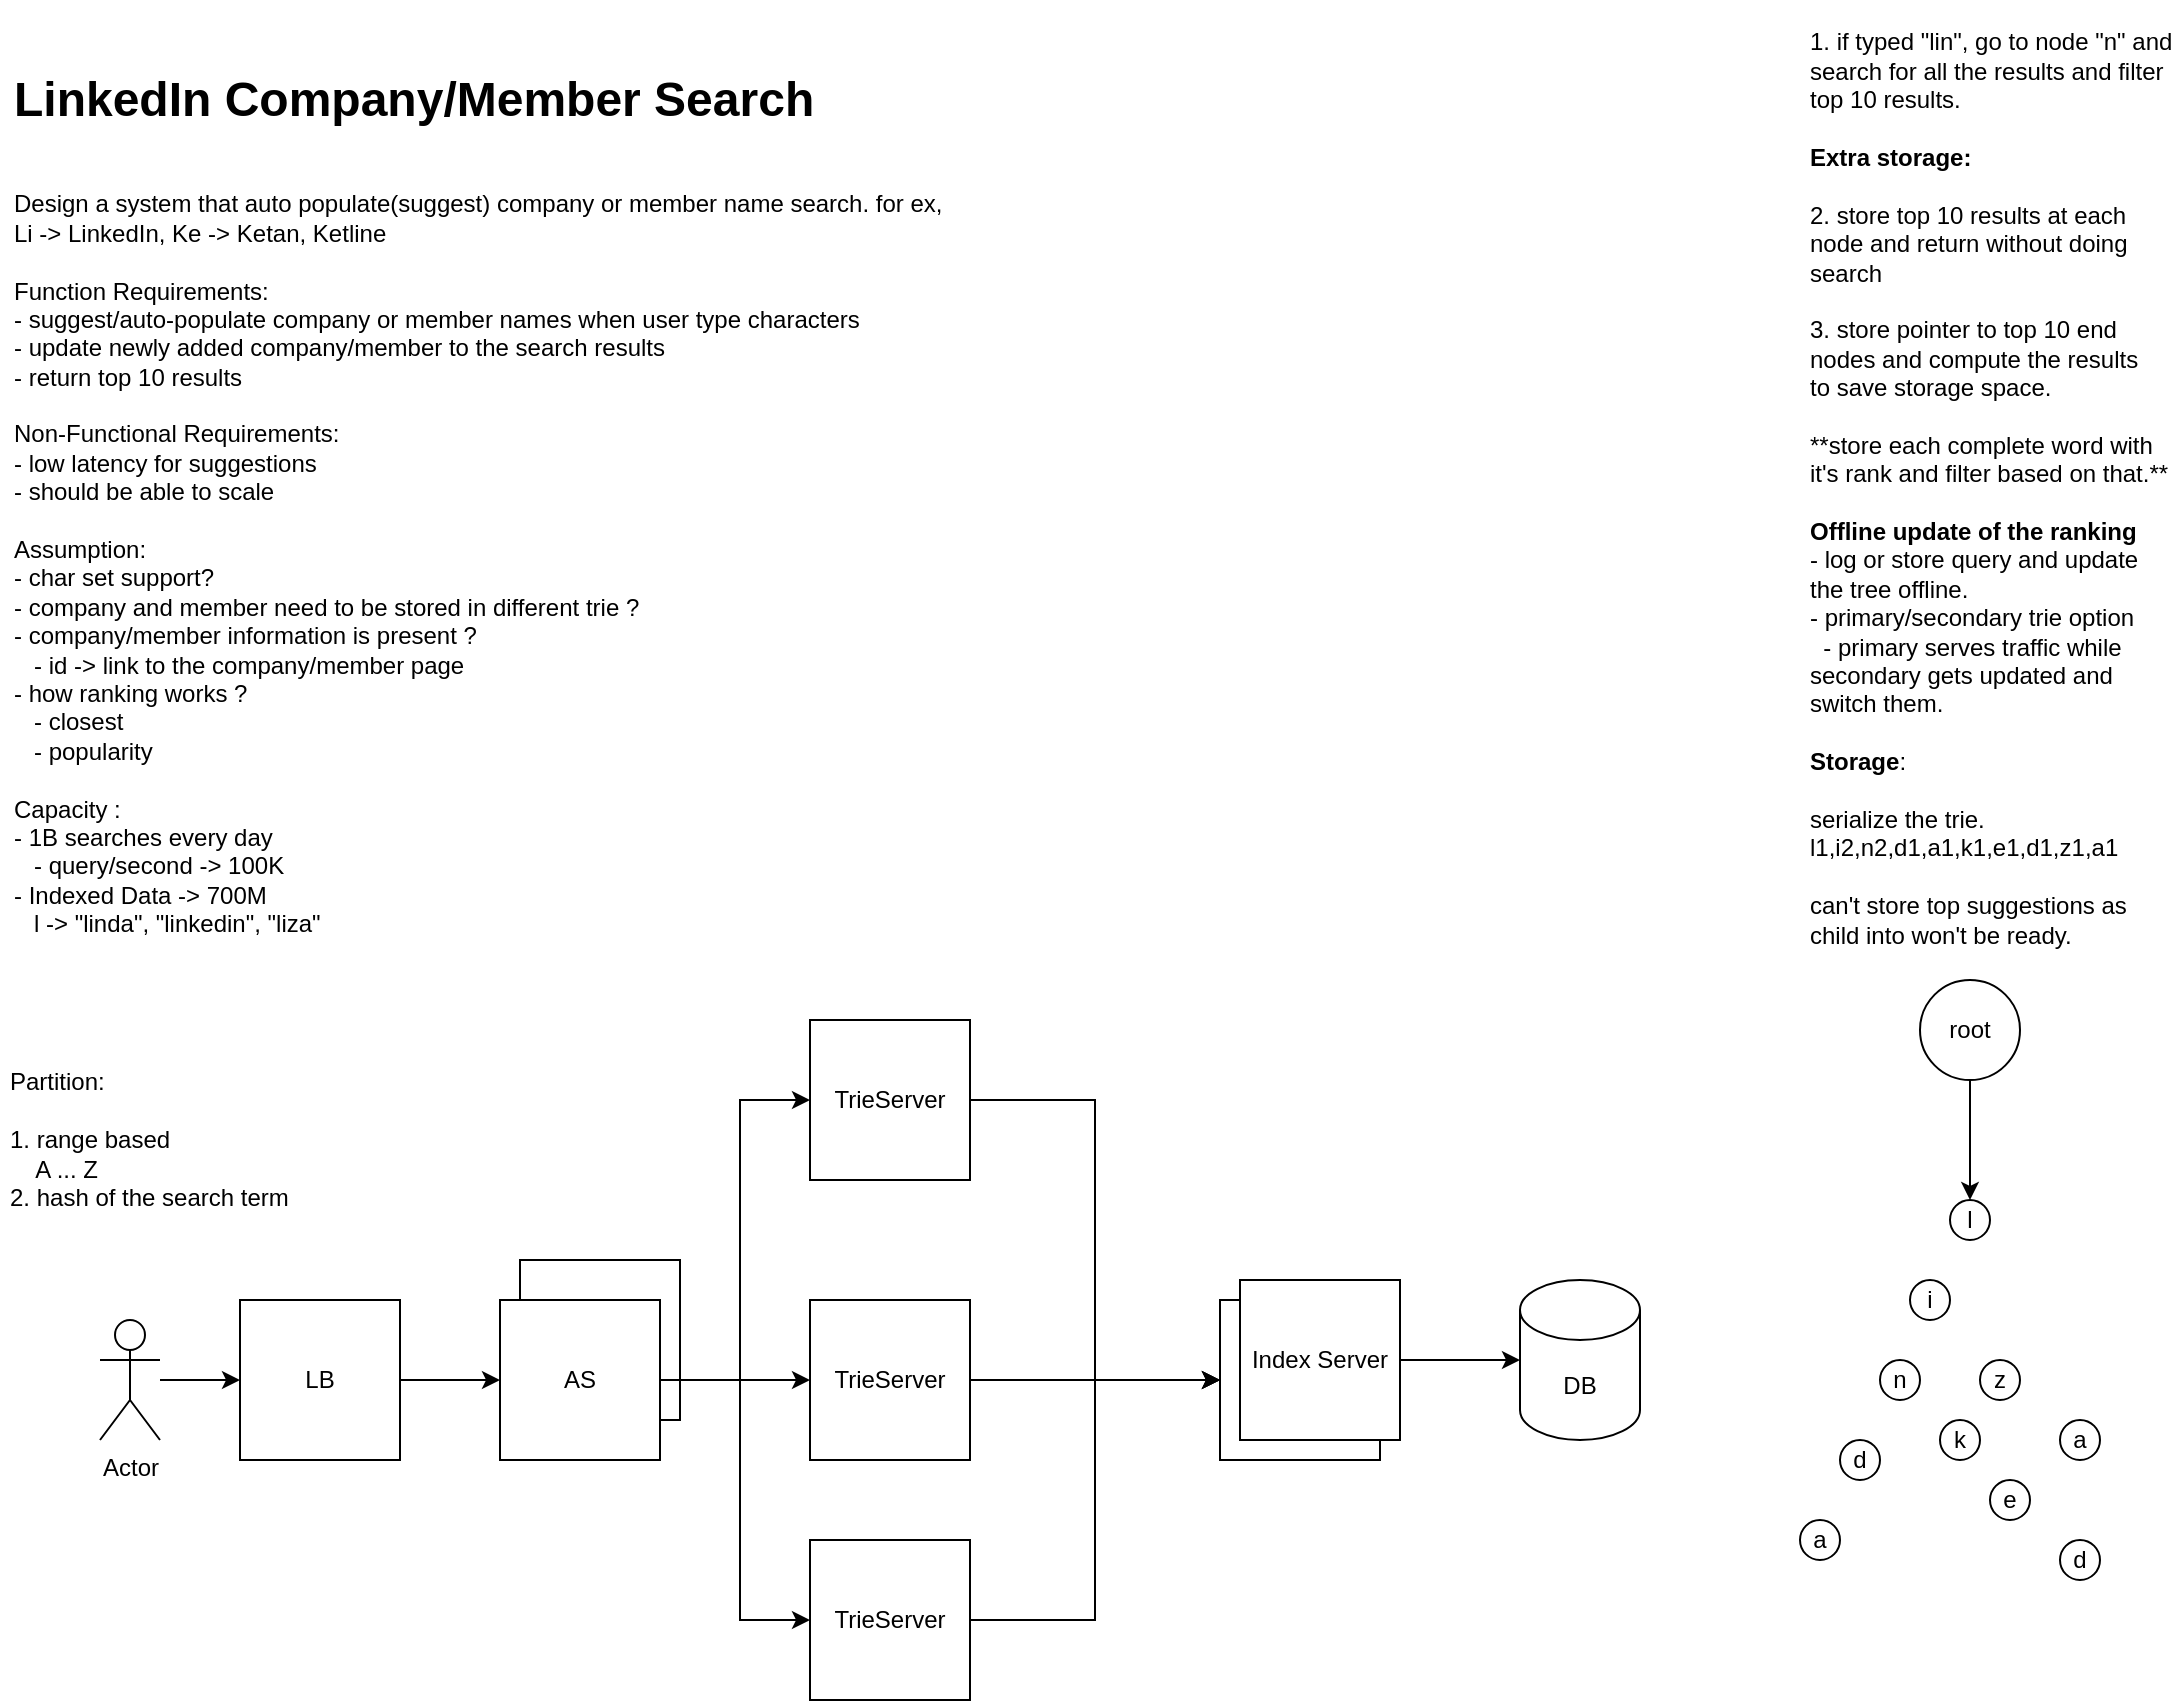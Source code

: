 <mxfile version="14.6.13" type="device"><diagram id="lamOhVAsKS23vPXaDpXY" name="Page-1"><mxGraphModel dx="586" dy="830" grid="1" gridSize="10" guides="1" tooltips="1" connect="1" arrows="1" fold="1" page="1" pageScale="1" pageWidth="850" pageHeight="1100" math="0" shadow="0"><root><mxCell id="0"/><mxCell id="1" parent="0"/><mxCell id="eKinDkblUfyb56V0yHE--38" value="AS" style="whiteSpace=wrap;html=1;aspect=fixed;" parent="1" vertex="1"><mxGeometry x="280" y="650" width="80" height="80" as="geometry"/></mxCell><mxCell id="eKinDkblUfyb56V0yHE--1" value="&lt;h1&gt;LinkedIn Company/Member Search&lt;/h1&gt;&lt;div&gt;&lt;br&gt;&lt;/div&gt;&lt;div&gt;Design a system that auto populate(suggest) company or member name search. for ex, Li -&amp;gt; LinkedIn, Ke -&amp;gt; Ketan, Ketline&lt;/div&gt;&lt;div&gt;&lt;br&gt;&lt;/div&gt;&lt;div&gt;Function Requirements:&lt;/div&gt;&lt;div&gt;- suggest/auto-populate company or member names when user type characters&lt;/div&gt;&lt;div&gt;- update newly added company/member to the search results&lt;/div&gt;&lt;div&gt;- return top 10 results&lt;/div&gt;&lt;div&gt;&amp;nbsp;&lt;/div&gt;&lt;div&gt;Non-Functional Requirements:&lt;/div&gt;&lt;div&gt;- low latency for suggestions&lt;/div&gt;&lt;div&gt;- should be able to scale&amp;nbsp;&lt;/div&gt;&lt;div&gt;&lt;br&gt;&lt;/div&gt;&lt;div&gt;Assumption:&lt;/div&gt;&lt;div&gt;- char set support?&lt;/div&gt;&lt;div&gt;- company and member need to be stored in different trie ?&lt;/div&gt;&lt;div&gt;- company/member information is present ?&lt;/div&gt;&lt;div&gt;&amp;nbsp; &amp;nbsp;- id -&amp;gt; link to the company/member page&lt;/div&gt;&lt;div&gt;- how ranking works ?&lt;/div&gt;&lt;div&gt;&amp;nbsp; &amp;nbsp;- closest&lt;/div&gt;&lt;div&gt;&amp;nbsp; &amp;nbsp;- popularity&lt;span&gt;&amp;nbsp;&lt;/span&gt;&lt;/div&gt;&lt;div&gt;&lt;br&gt;&lt;/div&gt;&lt;div&gt;Capacity :&lt;/div&gt;&lt;div&gt;- 1B searches every day&amp;nbsp;&lt;/div&gt;&lt;div&gt;&amp;nbsp; &amp;nbsp;- query/second -&amp;gt; 100K&amp;nbsp;&amp;nbsp;&lt;/div&gt;&lt;div&gt;- Indexed Data -&amp;gt; 700M&lt;/div&gt;&lt;div&gt;&amp;nbsp; &amp;nbsp;l -&amp;gt; &quot;linda&quot;, &quot;linkedin&quot;, &quot;liza&quot;&lt;/div&gt;&lt;div&gt;&amp;nbsp; &amp;nbsp;lin&amp;nbsp; -&amp;gt; &quot;linda&quot;, &quot;linkedin&quot;&lt;/div&gt;&lt;div&gt;&lt;br&gt;&lt;/div&gt;" style="text;html=1;strokeColor=none;fillColor=none;spacing=5;spacingTop=-20;whiteSpace=wrap;overflow=hidden;rounded=0;" parent="1" vertex="1"><mxGeometry x="22" y="50" width="480" height="440" as="geometry"/></mxCell><mxCell id="eKinDkblUfyb56V0yHE--4" style="edgeStyle=orthogonalEdgeStyle;rounded=0;orthogonalLoop=1;jettySize=auto;html=1;entryX=0.5;entryY=0;entryDx=0;entryDy=0;" parent="1" source="eKinDkblUfyb56V0yHE--2" target="eKinDkblUfyb56V0yHE--3" edge="1"><mxGeometry relative="1" as="geometry"/></mxCell><mxCell id="eKinDkblUfyb56V0yHE--2" value="root" style="ellipse;whiteSpace=wrap;html=1;aspect=fixed;" parent="1" vertex="1"><mxGeometry x="980" y="510" width="50" height="50" as="geometry"/></mxCell><mxCell id="eKinDkblUfyb56V0yHE--3" value="l" style="ellipse;whiteSpace=wrap;html=1;aspect=fixed;" parent="1" vertex="1"><mxGeometry x="995" y="620" width="20" height="20" as="geometry"/></mxCell><mxCell id="eKinDkblUfyb56V0yHE--6" value="i" style="ellipse;whiteSpace=wrap;html=1;aspect=fixed;" parent="1" vertex="1"><mxGeometry x="975" y="660" width="20" height="20" as="geometry"/></mxCell><mxCell id="eKinDkblUfyb56V0yHE--16" value="n" style="ellipse;whiteSpace=wrap;html=1;aspect=fixed;" parent="1" vertex="1"><mxGeometry x="960" y="700" width="20" height="20" as="geometry"/></mxCell><mxCell id="eKinDkblUfyb56V0yHE--17" value="k" style="ellipse;whiteSpace=wrap;html=1;aspect=fixed;" parent="1" vertex="1"><mxGeometry x="990" y="730" width="20" height="20" as="geometry"/></mxCell><mxCell id="eKinDkblUfyb56V0yHE--18" value="e" style="ellipse;whiteSpace=wrap;html=1;aspect=fixed;" parent="1" vertex="1"><mxGeometry x="1015" y="760" width="20" height="20" as="geometry"/></mxCell><mxCell id="eKinDkblUfyb56V0yHE--19" value="d" style="ellipse;whiteSpace=wrap;html=1;aspect=fixed;" parent="1" vertex="1"><mxGeometry x="1050" y="790" width="20" height="20" as="geometry"/></mxCell><mxCell id="eKinDkblUfyb56V0yHE--24" value="d" style="ellipse;whiteSpace=wrap;html=1;aspect=fixed;" parent="1" vertex="1"><mxGeometry x="940" y="740" width="20" height="20" as="geometry"/></mxCell><mxCell id="eKinDkblUfyb56V0yHE--25" value="a" style="ellipse;whiteSpace=wrap;html=1;aspect=fixed;" parent="1" vertex="1"><mxGeometry x="920" y="780" width="20" height="20" as="geometry"/></mxCell><mxCell id="eKinDkblUfyb56V0yHE--27" value="&lt;br&gt;1. if typed &quot;lin&quot;, go to node &quot;n&quot; and search for all the results and filter top 10 results.&lt;br&gt;&lt;br&gt;&lt;b&gt;Extra storage:&amp;nbsp;&lt;/b&gt;&lt;br&gt;&lt;br&gt;2. store top 10 results at each node and return without doing search&lt;br&gt;&lt;br&gt;3. store pointer to top 10 end nodes and compute the results&amp;nbsp;&lt;br&gt;to save storage space.&lt;br&gt;&lt;br&gt;**store each complete word with it's rank and filter based on that.**&lt;br&gt;&lt;br&gt;&lt;b&gt;Offline update of the ranking&lt;/b&gt;&lt;br&gt;- log or store query and update the tree offline.&lt;br&gt;- primary/secondary trie option&lt;br&gt;&amp;nbsp; - primary serves traffic while secondary gets updated and switch them.&lt;br&gt;&lt;br&gt;&lt;b&gt;Storage&lt;/b&gt;:&lt;br&gt;&lt;br&gt;serialize the trie.&lt;br&gt;l1,i2,n2,d1,a1,k1,e1,d1,z1,a1&lt;br&gt;&lt;br&gt;can't store top suggestions as child into won't be ready.&lt;br&gt;&lt;br&gt;&amp;nbsp;&lt;br&gt;&lt;br&gt;&amp;nbsp;" style="text;html=1;strokeColor=none;fillColor=none;spacing=5;spacingTop=-20;whiteSpace=wrap;overflow=hidden;rounded=0;" parent="1" vertex="1"><mxGeometry x="920" y="30" width="190" height="500" as="geometry"/></mxCell><mxCell id="eKinDkblUfyb56V0yHE--28" value="z" style="ellipse;whiteSpace=wrap;html=1;aspect=fixed;" parent="1" vertex="1"><mxGeometry x="1010" y="700" width="20" height="20" as="geometry"/></mxCell><mxCell id="eKinDkblUfyb56V0yHE--29" value="a" style="ellipse;whiteSpace=wrap;html=1;aspect=fixed;" parent="1" vertex="1"><mxGeometry x="1050" y="730" width="20" height="20" as="geometry"/></mxCell><mxCell id="eKinDkblUfyb56V0yHE--31" value="&lt;br&gt;Partition:&lt;br&gt;&lt;br&gt;1. range based&amp;nbsp;&lt;br&gt;&amp;nbsp; &amp;nbsp; A ... Z&amp;nbsp;&lt;br&gt;2. hash of the search term&lt;br&gt;" style="text;html=1;strokeColor=none;fillColor=none;spacing=5;spacingTop=-20;whiteSpace=wrap;overflow=hidden;rounded=0;" parent="1" vertex="1"><mxGeometry x="20" y="550" width="190" height="90" as="geometry"/></mxCell><mxCell id="eKinDkblUfyb56V0yHE--34" style="edgeStyle=orthogonalEdgeStyle;rounded=0;orthogonalLoop=1;jettySize=auto;html=1;" parent="1" source="eKinDkblUfyb56V0yHE--32" target="eKinDkblUfyb56V0yHE--33" edge="1"><mxGeometry relative="1" as="geometry"/></mxCell><mxCell id="eKinDkblUfyb56V0yHE--32" value="Actor" style="shape=umlActor;verticalLabelPosition=bottom;verticalAlign=top;html=1;outlineConnect=0;" parent="1" vertex="1"><mxGeometry x="70" y="680" width="30" height="60" as="geometry"/></mxCell><mxCell id="eKinDkblUfyb56V0yHE--37" style="edgeStyle=orthogonalEdgeStyle;rounded=0;orthogonalLoop=1;jettySize=auto;html=1;entryX=0;entryY=0.5;entryDx=0;entryDy=0;" parent="1" source="eKinDkblUfyb56V0yHE--33" target="eKinDkblUfyb56V0yHE--35" edge="1"><mxGeometry relative="1" as="geometry"/></mxCell><mxCell id="eKinDkblUfyb56V0yHE--33" value="LB" style="whiteSpace=wrap;html=1;aspect=fixed;" parent="1" vertex="1"><mxGeometry x="140" y="670" width="80" height="80" as="geometry"/></mxCell><mxCell id="eKinDkblUfyb56V0yHE--42" style="edgeStyle=orthogonalEdgeStyle;rounded=0;orthogonalLoop=1;jettySize=auto;html=1;entryX=0;entryY=0.5;entryDx=0;entryDy=0;" parent="1" source="eKinDkblUfyb56V0yHE--35" target="eKinDkblUfyb56V0yHE--39" edge="1"><mxGeometry relative="1" as="geometry"><Array as="points"><mxPoint x="390" y="710"/><mxPoint x="390" y="570"/></Array></mxGeometry></mxCell><mxCell id="eKinDkblUfyb56V0yHE--43" style="edgeStyle=orthogonalEdgeStyle;rounded=0;orthogonalLoop=1;jettySize=auto;html=1;entryX=0;entryY=0.5;entryDx=0;entryDy=0;" parent="1" source="eKinDkblUfyb56V0yHE--35" target="eKinDkblUfyb56V0yHE--40" edge="1"><mxGeometry relative="1" as="geometry"><Array as="points"><mxPoint x="390" y="710"/><mxPoint x="390" y="830"/></Array></mxGeometry></mxCell><mxCell id="eKinDkblUfyb56V0yHE--45" style="edgeStyle=orthogonalEdgeStyle;rounded=0;orthogonalLoop=1;jettySize=auto;html=1;entryX=0;entryY=0.5;entryDx=0;entryDy=0;" parent="1" source="eKinDkblUfyb56V0yHE--35" target="eKinDkblUfyb56V0yHE--41" edge="1"><mxGeometry relative="1" as="geometry"/></mxCell><mxCell id="eKinDkblUfyb56V0yHE--35" value="AS" style="whiteSpace=wrap;html=1;aspect=fixed;" parent="1" vertex="1"><mxGeometry x="270" y="670" width="80" height="80" as="geometry"/></mxCell><mxCell id="eKinDkblUfyb56V0yHE--50" style="edgeStyle=orthogonalEdgeStyle;rounded=0;orthogonalLoop=1;jettySize=auto;html=1;entryX=0;entryY=0.5;entryDx=0;entryDy=0;" parent="1" source="eKinDkblUfyb56V0yHE--39" target="eKinDkblUfyb56V0yHE--46" edge="1"><mxGeometry relative="1" as="geometry"/></mxCell><mxCell id="eKinDkblUfyb56V0yHE--39" value="TrieServer" style="whiteSpace=wrap;html=1;aspect=fixed;" parent="1" vertex="1"><mxGeometry x="425" y="530" width="80" height="80" as="geometry"/></mxCell><mxCell id="eKinDkblUfyb56V0yHE--51" style="edgeStyle=orthogonalEdgeStyle;rounded=0;orthogonalLoop=1;jettySize=auto;html=1;entryX=0;entryY=0.5;entryDx=0;entryDy=0;" parent="1" source="eKinDkblUfyb56V0yHE--40" target="eKinDkblUfyb56V0yHE--46" edge="1"><mxGeometry relative="1" as="geometry"/></mxCell><mxCell id="eKinDkblUfyb56V0yHE--40" value="TrieServer" style="whiteSpace=wrap;html=1;aspect=fixed;" parent="1" vertex="1"><mxGeometry x="425" y="790" width="80" height="80" as="geometry"/></mxCell><mxCell id="eKinDkblUfyb56V0yHE--52" style="edgeStyle=orthogonalEdgeStyle;rounded=0;orthogonalLoop=1;jettySize=auto;html=1;entryX=0;entryY=0.5;entryDx=0;entryDy=0;" parent="1" source="eKinDkblUfyb56V0yHE--41" target="eKinDkblUfyb56V0yHE--46" edge="1"><mxGeometry relative="1" as="geometry"/></mxCell><mxCell id="eKinDkblUfyb56V0yHE--41" value="TrieServer" style="whiteSpace=wrap;html=1;aspect=fixed;" parent="1" vertex="1"><mxGeometry x="425" y="670" width="80" height="80" as="geometry"/></mxCell><mxCell id="eKinDkblUfyb56V0yHE--46" value="TrieServer" style="whiteSpace=wrap;html=1;aspect=fixed;" parent="1" vertex="1"><mxGeometry x="630" y="670" width="80" height="80" as="geometry"/></mxCell><mxCell id="eKinDkblUfyb56V0yHE--55" style="edgeStyle=orthogonalEdgeStyle;rounded=0;orthogonalLoop=1;jettySize=auto;html=1;entryX=0;entryY=0.5;entryDx=0;entryDy=0;entryPerimeter=0;" parent="1" source="eKinDkblUfyb56V0yHE--47" target="eKinDkblUfyb56V0yHE--54" edge="1"><mxGeometry relative="1" as="geometry"/></mxCell><mxCell id="eKinDkblUfyb56V0yHE--47" value="Index Server" style="whiteSpace=wrap;html=1;aspect=fixed;" parent="1" vertex="1"><mxGeometry x="640" y="660" width="80" height="80" as="geometry"/></mxCell><mxCell id="eKinDkblUfyb56V0yHE--54" value="DB" style="shape=cylinder3;whiteSpace=wrap;html=1;boundedLbl=1;backgroundOutline=1;size=15;" parent="1" vertex="1"><mxGeometry x="780" y="660" width="60" height="80" as="geometry"/></mxCell></root></mxGraphModel></diagram></mxfile>